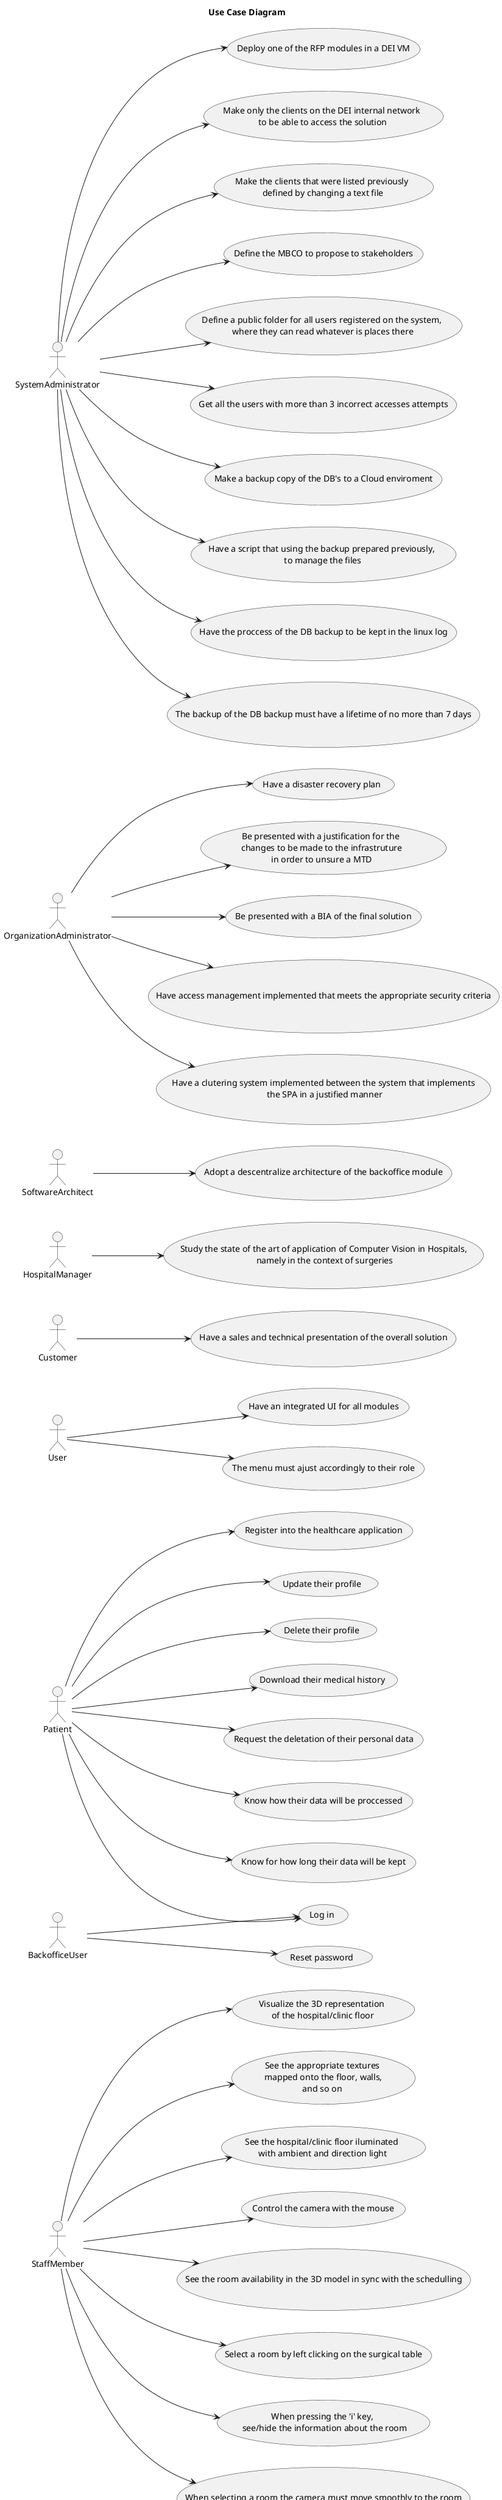 @startuml 

title Use Case Diagram

left to right direction


actor Administrator as adm

adm --> (Register backoffice users)
adm --> (Register patients)
adm --> (Edit a patients profile)
adm --> (Delete patients profile)
adm --> (List/Search patients profiles)
adm --> (Register staff)
adm --> (Edit a staff's profile)
adm --> (Deactivate a staff's profile)
adm --> (List/Search staff profiles)
adm --> (Add new operation types)
adm --> (Edit operation types)
adm --> (Remove operation types)
adm --> (List/Search operation types)
adm --> (Obtain the better scheduling of a set\n of operations in a certain operation room\n in a specific day)
adm --> (Know till till what dimension in terms\n of number of surgeries is possible\n to ask for the better solution )
adm --> (Obtain a good schedule)
adm --> (Identify and quantify the risks involved in the recommended solution)
adm --> (Have the information about healthcare staff,\n operation types, and operation requests in sync \n with the information entered in the backoffice module)
adm --> (Add a new allergy)
adm --> (Add a new medical record)
adm --> (Add new types of rooms)
adm --> (Add a new specialization)
adm --> (List/Search specializations)
adm --> (Edit specializations)
adm --> (Remove specializations)
adm --> (Automatically assign a set of operations to several operation rooms)
adm --> (Schedule several operations rooms using Genetic Algorithms)

actor Doctor as dc

dc --> (Request an operation)
dc --> (Update an operation request)
dc --> (Remove an operation request)
dc --> (List/Search all operation requests)
dc --> (Search for allergies)
dc --> (Have access to the medical records of a patient)
dc --> (Search for medical conditions)
dc --> (Update the medical records of a patient)
dc --> (Search for entries in the medical records of a patient)
dc --> (Create a surgery appointement)
dc --> (Update a surgery appointement)

actor StaffMember as sm

sm --> (Visualize the 3D representation\n of the hospital/clinic floor)
sm --> (See the appropriate textures\n mapped onto the floor, walls,\n and so on )
sm --> (See the hospital/clinic floor iluminated\n with ambient and direction light)
sm --> (Control the camera with the mouse)
sm --> (See the room availability in the 3D model in sync with the schedulling)
sm --> (Select a room by left clicking on the surgical table)
sm --> (When pressing the 'i' key, \n see/hide the information about the room)
sm --> (When selecting a room the camera must move smoothly to the room)

actor Patient as pt

pt --> (Register into the healthcare application)
pt --> (Update their profile)
pt --> (Delete their profile)
pt --> (Log in)
pt --> (Download their medical history)
pt --> (Request the deletation of their personal data)
pt --> (Know how their data will be proccessed)
pt --> (Know for how long their data will be kept)

actor BackofficeUser as bu

bu --> (Log in)
bu --> (Reset password)

actor User as us

us --> (Have an integrated UI for all modules)
us --> (The menu must ajust accordingly to their role)

actor Customer as cu

cu --> (Have a sales and technical presentation of the overall solution)

actor HospitalManager as hm

hm --> (Study the state of the art of application of Computer Vision in Hospitals,\n namely in the context of surgeries)

actor SoftwareArchitect as soft

soft --> (Adopt a descentralize architecture of the backoffice module)

actor OrganizationAdministrator as oa

oa --> (Have a disaster recovery plan)
oa --> (Be presented with a justification for the\n changes to be made to the infrastruture\n in order to unsure a MTD)
oa --> (Be presented with a BIA of the final solution)
oa --> (Have access management implemented that meets the appropriate security criteria)
oa --> (Have a clutering system implemented between the system that implements\n the SPA in a justified manner)


actor SystemAdministrator as sa

sa --> (Deploy one of the RFP modules in a DEI VM)
sa --> (Make only the clients on the DEI internal network\n to be able to access the solution)
sa --> (Make the clients that were listed previously\n defined by changing a text file)
sa --> (Define the MBCO to propose to stakeholders)
sa --> (Define a public folder for all users registered on the system,\n where they can read whatever is places there)
sa --> (Get all the users with more than 3 incorrect accesses attempts)
sa --> (Make a backup copy of the DB's to a Cloud enviroment)
sa --> (Have a script that using the backup prepared previously,\n to manage the files)
sa --> (Have the proccess of the DB backup to be kept in the linux log)
sa --> (The backup of the DB backup must have a lifetime of no more than 7 days)

@enduml